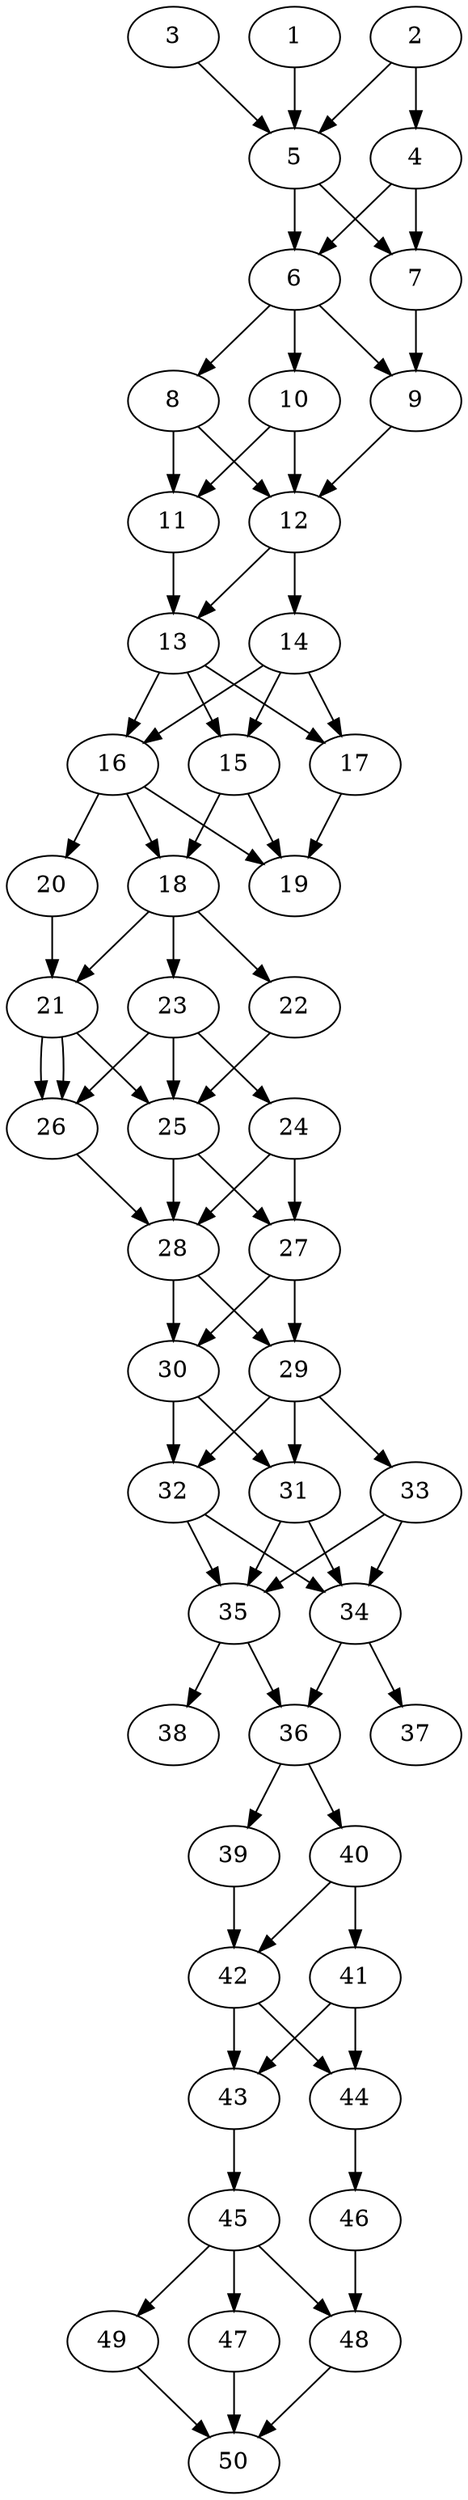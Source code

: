 // DAG automatically generated by daggen at Thu Oct  3 14:07:56 2019
// ./daggen --dot -n 50 --ccr 0.3 --fat 0.3 --regular 0.7 --density 0.9 --mindata 5242880 --maxdata 52428800 
digraph G {
  1 [size="154688853", alpha="0.07", expect_size="46406656"] 
  1 -> 5 [size ="46406656"]
  2 [size="133724160", alpha="0.04", expect_size="40117248"] 
  2 -> 4 [size ="40117248"]
  2 -> 5 [size ="40117248"]
  3 [size="18804053", alpha="0.15", expect_size="5641216"] 
  3 -> 5 [size ="5641216"]
  4 [size="33409707", alpha="0.01", expect_size="10022912"] 
  4 -> 6 [size ="10022912"]
  4 -> 7 [size ="10022912"]
  5 [size="53162667", alpha="0.07", expect_size="15948800"] 
  5 -> 6 [size ="15948800"]
  5 -> 7 [size ="15948800"]
  6 [size="63597227", alpha="0.06", expect_size="19079168"] 
  6 -> 8 [size ="19079168"]
  6 -> 9 [size ="19079168"]
  6 -> 10 [size ="19079168"]
  7 [size="32969387", alpha="0.07", expect_size="9890816"] 
  7 -> 9 [size ="9890816"]
  8 [size="78554453", alpha="0.13", expect_size="23566336"] 
  8 -> 11 [size ="23566336"]
  8 -> 12 [size ="23566336"]
  9 [size="28450133", alpha="0.01", expect_size="8535040"] 
  9 -> 12 [size ="8535040"]
  10 [size="106171733", alpha="0.15", expect_size="31851520"] 
  10 -> 11 [size ="31851520"]
  10 -> 12 [size ="31851520"]
  11 [size="24726187", alpha="0.06", expect_size="7417856"] 
  11 -> 13 [size ="7417856"]
  12 [size="76072960", alpha="0.14", expect_size="22821888"] 
  12 -> 13 [size ="22821888"]
  12 -> 14 [size ="22821888"]
  13 [size="106455040", alpha="0.06", expect_size="31936512"] 
  13 -> 15 [size ="31936512"]
  13 -> 16 [size ="31936512"]
  13 -> 17 [size ="31936512"]
  14 [size="64204800", alpha="0.15", expect_size="19261440"] 
  14 -> 15 [size ="19261440"]
  14 -> 16 [size ="19261440"]
  14 -> 17 [size ="19261440"]
  15 [size="73697280", alpha="0.18", expect_size="22109184"] 
  15 -> 18 [size ="22109184"]
  15 -> 19 [size ="22109184"]
  16 [size="128157013", alpha="0.17", expect_size="38447104"] 
  16 -> 18 [size ="38447104"]
  16 -> 19 [size ="38447104"]
  16 -> 20 [size ="38447104"]
  17 [size="18295467", alpha="0.12", expect_size="5488640"] 
  17 -> 19 [size ="5488640"]
  18 [size="70301013", alpha="0.04", expect_size="21090304"] 
  18 -> 21 [size ="21090304"]
  18 -> 22 [size ="21090304"]
  18 -> 23 [size ="21090304"]
  19 [size="172520107", alpha="0.16", expect_size="51756032"] 
  20 [size="20227413", alpha="0.16", expect_size="6068224"] 
  20 -> 21 [size ="6068224"]
  21 [size="134724267", alpha="0.14", expect_size="40417280"] 
  21 -> 25 [size ="40417280"]
  21 -> 26 [size ="40417280"]
  21 -> 26 [size ="40417280"]
  22 [size="28276053", alpha="0.06", expect_size="8482816"] 
  22 -> 25 [size ="8482816"]
  23 [size="136086187", alpha="0.18", expect_size="40825856"] 
  23 -> 24 [size ="40825856"]
  23 -> 25 [size ="40825856"]
  23 -> 26 [size ="40825856"]
  24 [size="27122347", alpha="0.12", expect_size="8136704"] 
  24 -> 27 [size ="8136704"]
  24 -> 28 [size ="8136704"]
  25 [size="143923200", alpha="0.11", expect_size="43176960"] 
  25 -> 27 [size ="43176960"]
  25 -> 28 [size ="43176960"]
  26 [size="129324373", alpha="0.15", expect_size="38797312"] 
  26 -> 28 [size ="38797312"]
  27 [size="107588267", alpha="0.02", expect_size="32276480"] 
  27 -> 29 [size ="32276480"]
  27 -> 30 [size ="32276480"]
  28 [size="46469120", alpha="0.16", expect_size="13940736"] 
  28 -> 29 [size ="13940736"]
  28 -> 30 [size ="13940736"]
  29 [size="77277867", alpha="0.12", expect_size="23183360"] 
  29 -> 31 [size ="23183360"]
  29 -> 32 [size ="23183360"]
  29 -> 33 [size ="23183360"]
  30 [size="49380693", alpha="0.19", expect_size="14814208"] 
  30 -> 31 [size ="14814208"]
  30 -> 32 [size ="14814208"]
  31 [size="19950933", alpha="0.07", expect_size="5985280"] 
  31 -> 34 [size ="5985280"]
  31 -> 35 [size ="5985280"]
  32 [size="126204587", alpha="0.03", expect_size="37861376"] 
  32 -> 34 [size ="37861376"]
  32 -> 35 [size ="37861376"]
  33 [size="169816747", alpha="0.09", expect_size="50945024"] 
  33 -> 34 [size ="50945024"]
  33 -> 35 [size ="50945024"]
  34 [size="152122027", alpha="0.02", expect_size="45636608"] 
  34 -> 36 [size ="45636608"]
  34 -> 37 [size ="45636608"]
  35 [size="89053867", alpha="0.02", expect_size="26716160"] 
  35 -> 36 [size ="26716160"]
  35 -> 38 [size ="26716160"]
  36 [size="173588480", alpha="0.16", expect_size="52076544"] 
  36 -> 39 [size ="52076544"]
  36 -> 40 [size ="52076544"]
  37 [size="137277440", alpha="0.10", expect_size="41183232"] 
  38 [size="152896853", alpha="0.10", expect_size="45869056"] 
  39 [size="124241920", alpha="0.11", expect_size="37272576"] 
  39 -> 42 [size ="37272576"]
  40 [size="62286507", alpha="0.12", expect_size="18685952"] 
  40 -> 41 [size ="18685952"]
  40 -> 42 [size ="18685952"]
  41 [size="55726080", alpha="0.07", expect_size="16717824"] 
  41 -> 43 [size ="16717824"]
  41 -> 44 [size ="16717824"]
  42 [size="111813973", alpha="0.04", expect_size="33544192"] 
  42 -> 43 [size ="33544192"]
  42 -> 44 [size ="33544192"]
  43 [size="131860480", alpha="0.17", expect_size="39558144"] 
  43 -> 45 [size ="39558144"]
  44 [size="47557973", alpha="0.10", expect_size="14267392"] 
  44 -> 46 [size ="14267392"]
  45 [size="62924800", alpha="0.19", expect_size="18877440"] 
  45 -> 47 [size ="18877440"]
  45 -> 48 [size ="18877440"]
  45 -> 49 [size ="18877440"]
  46 [size="76898987", alpha="0.03", expect_size="23069696"] 
  46 -> 48 [size ="23069696"]
  47 [size="42878293", alpha="0.18", expect_size="12863488"] 
  47 -> 50 [size ="12863488"]
  48 [size="118964907", alpha="0.17", expect_size="35689472"] 
  48 -> 50 [size ="35689472"]
  49 [size="43414187", alpha="0.03", expect_size="13024256"] 
  49 -> 50 [size ="13024256"]
  50 [size="128563200", alpha="0.14", expect_size="38568960"] 
}
